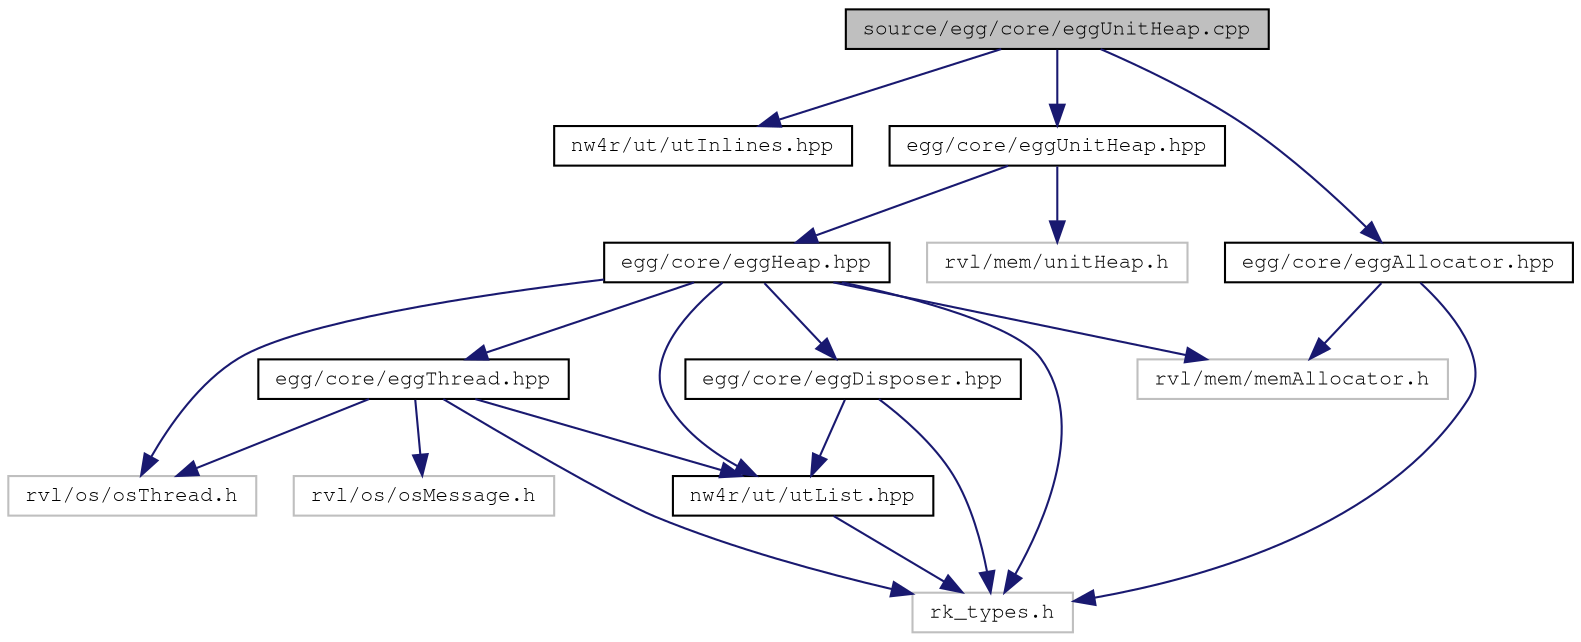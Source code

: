 digraph "source/egg/core/eggUnitHeap.cpp"
{
 // LATEX_PDF_SIZE
  edge [fontname="FreeMono",fontsize="10",labelfontname="FreeMono",labelfontsize="10"];
  node [fontname="FreeMono",fontsize="10",shape=record];
  Node1 [label="source/egg/core/eggUnitHeap.cpp",height=0.2,width=0.4,color="black", fillcolor="grey75", style="filled", fontcolor="black",tooltip="EGG wraper for unit heaps (each element uniform size)."];
  Node1 -> Node2 [color="midnightblue",fontsize="10",style="solid",fontname="FreeMono"];
  Node2 [label="nw4r/ut/utInlines.hpp",height=0.2,width=0.4,color="black", fillcolor="white", style="filled",URL="$ut_inlines_8hpp_source.html",tooltip=" "];
  Node1 -> Node3 [color="midnightblue",fontsize="10",style="solid",fontname="FreeMono"];
  Node3 [label="egg/core/eggAllocator.hpp",height=0.2,width=0.4,color="black", fillcolor="white", style="filled",URL="$egg_allocator_8hpp.html",tooltip="Abstract allocator interface, an object that can reserve and release blocks of memory."];
  Node3 -> Node4 [color="midnightblue",fontsize="10",style="solid",fontname="FreeMono"];
  Node4 [label="rk_types.h",height=0.2,width=0.4,color="grey75", fillcolor="white", style="filled",tooltip=" "];
  Node3 -> Node5 [color="midnightblue",fontsize="10",style="solid",fontname="FreeMono"];
  Node5 [label="rvl/mem/memAllocator.h",height=0.2,width=0.4,color="grey75", fillcolor="white", style="filled",tooltip=" "];
  Node1 -> Node6 [color="midnightblue",fontsize="10",style="solid",fontname="FreeMono"];
  Node6 [label="egg/core/eggUnitHeap.hpp",height=0.2,width=0.4,color="black", fillcolor="white", style="filled",URL="$egg_unit_heap_8hpp.html",tooltip="EGG wraper for unit heaps (each element uniform size)."];
  Node6 -> Node7 [color="midnightblue",fontsize="10",style="solid",fontname="FreeMono"];
  Node7 [label="egg/core/eggHeap.hpp",height=0.2,width=0.4,color="black", fillcolor="white", style="filled",URL="$egg_heap_8hpp.html",tooltip="Base Heap class."];
  Node7 -> Node8 [color="midnightblue",fontsize="10",style="solid",fontname="FreeMono"];
  Node8 [label="egg/core/eggDisposer.hpp",height=0.2,width=0.4,color="black", fillcolor="white", style="filled",URL="$egg_disposer_8hpp.html",tooltip="Headers for EGG::Disposer."];
  Node8 -> Node9 [color="midnightblue",fontsize="10",style="solid",fontname="FreeMono"];
  Node9 [label="nw4r/ut/utList.hpp",height=0.2,width=0.4,color="black", fillcolor="white", style="filled",URL="$ut_list_8hpp_source.html",tooltip=" "];
  Node9 -> Node4 [color="midnightblue",fontsize="10",style="solid",fontname="FreeMono"];
  Node8 -> Node4 [color="midnightblue",fontsize="10",style="solid",fontname="FreeMono"];
  Node7 -> Node9 [color="midnightblue",fontsize="10",style="solid",fontname="FreeMono"];
  Node7 -> Node4 [color="midnightblue",fontsize="10",style="solid",fontname="FreeMono"];
  Node7 -> Node10 [color="midnightblue",fontsize="10",style="solid",fontname="FreeMono"];
  Node10 [label="rvl/os/osThread.h",height=0.2,width=0.4,color="grey75", fillcolor="white", style="filled",tooltip=" "];
  Node7 -> Node5 [color="midnightblue",fontsize="10",style="solid",fontname="FreeMono"];
  Node7 -> Node11 [color="midnightblue",fontsize="10",style="solid",fontname="FreeMono"];
  Node11 [label="egg/core/eggThread.hpp",height=0.2,width=0.4,color="black", fillcolor="white", style="filled",URL="$egg_thread_8hpp.html",tooltip="Thread class for extending."];
  Node11 -> Node9 [color="midnightblue",fontsize="10",style="solid",fontname="FreeMono"];
  Node11 -> Node4 [color="midnightblue",fontsize="10",style="solid",fontname="FreeMono"];
  Node11 -> Node12 [color="midnightblue",fontsize="10",style="solid",fontname="FreeMono"];
  Node12 [label="rvl/os/osMessage.h",height=0.2,width=0.4,color="grey75", fillcolor="white", style="filled",tooltip=" "];
  Node11 -> Node10 [color="midnightblue",fontsize="10",style="solid",fontname="FreeMono"];
  Node6 -> Node13 [color="midnightblue",fontsize="10",style="solid",fontname="FreeMono"];
  Node13 [label="rvl/mem/unitHeap.h",height=0.2,width=0.4,color="grey75", fillcolor="white", style="filled",tooltip=" "];
}
